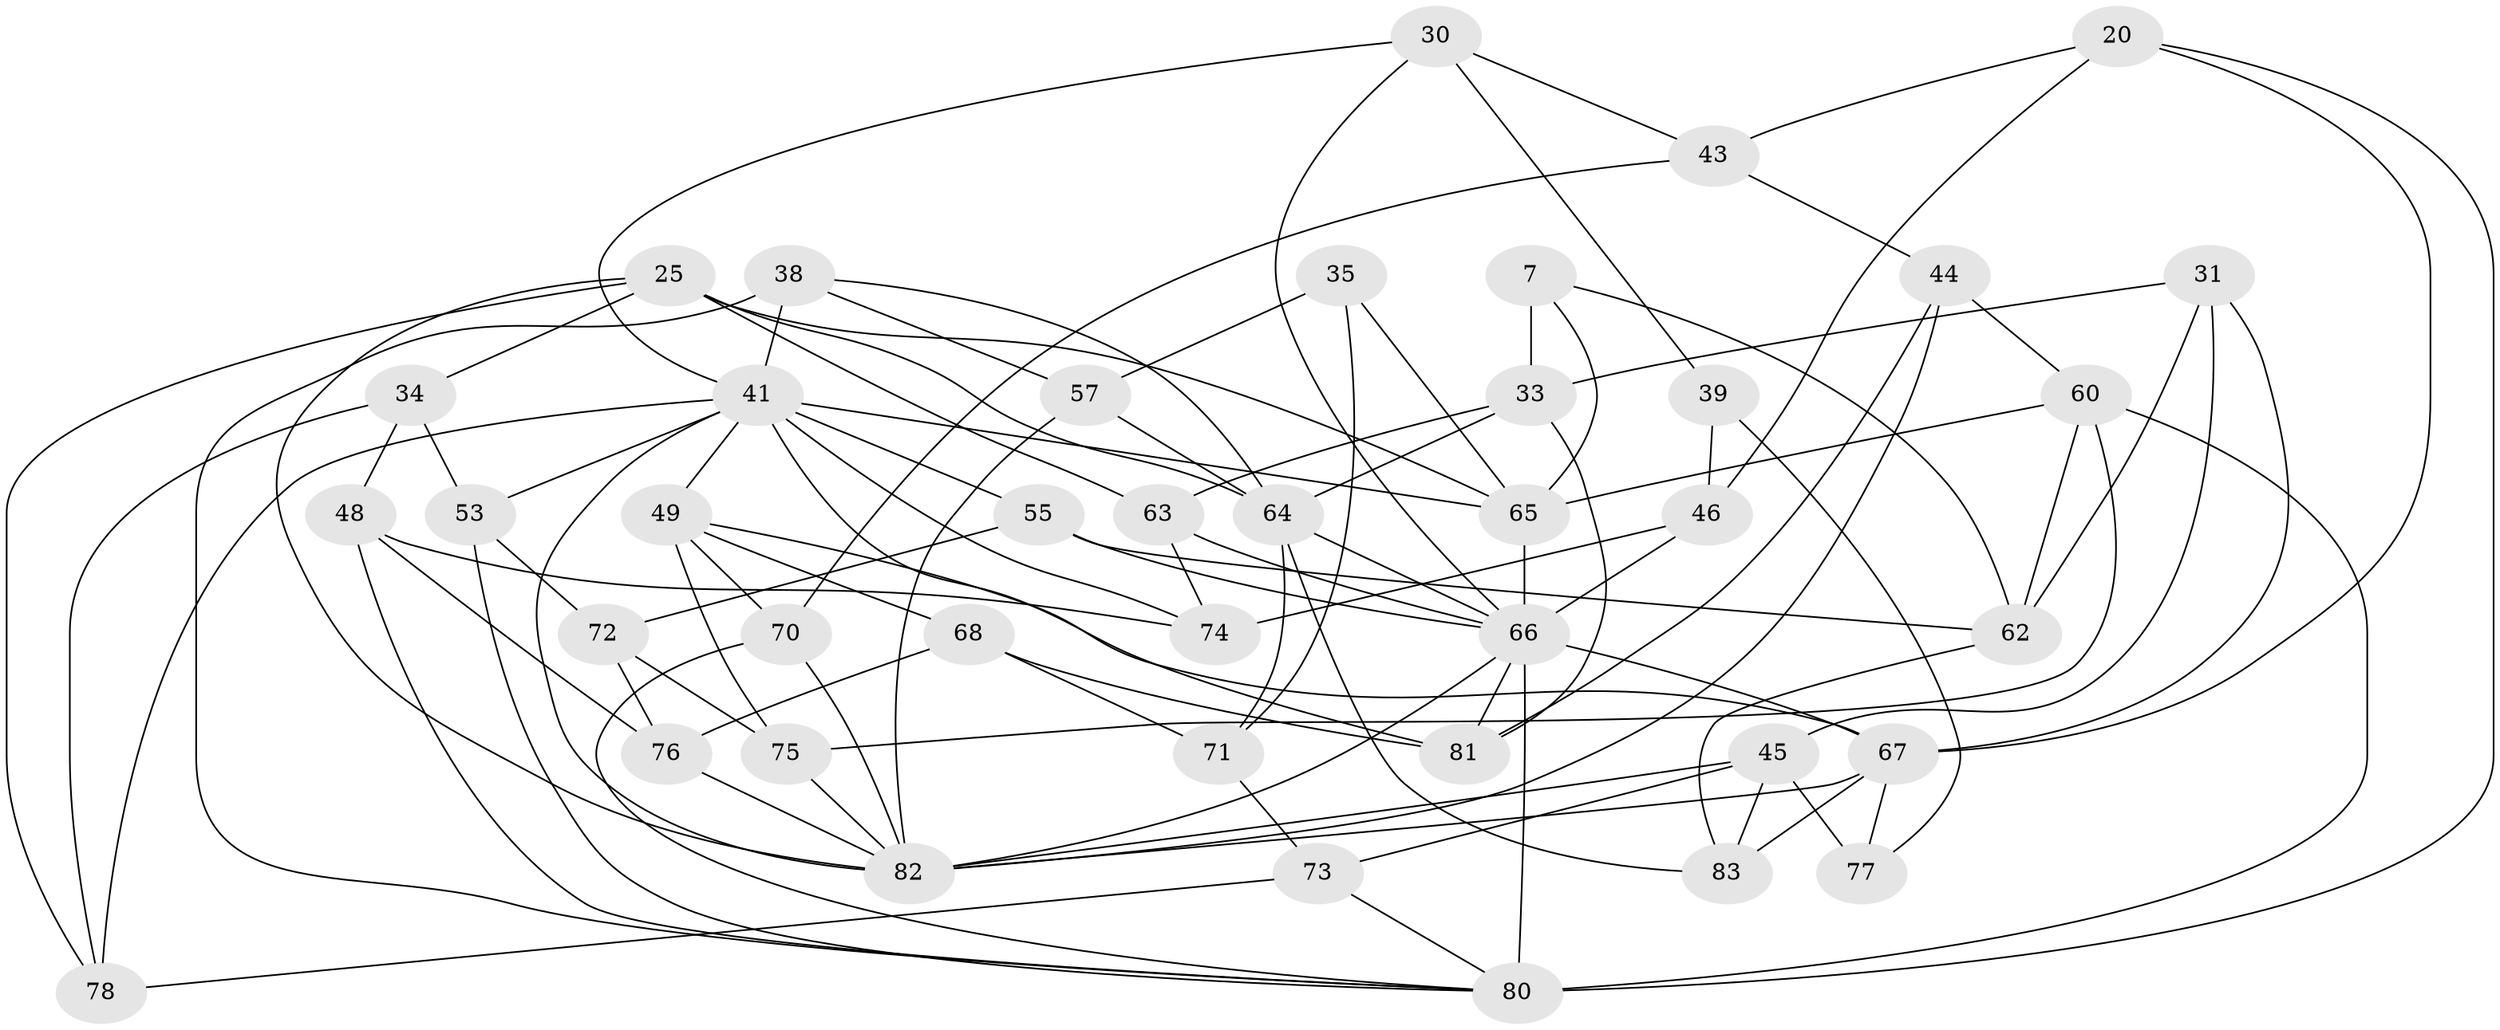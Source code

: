 // original degree distribution, {4: 1.0}
// Generated by graph-tools (version 1.1) at 2025/58/03/09/25 04:58:55]
// undirected, 41 vertices, 99 edges
graph export_dot {
graph [start="1"]
  node [color=gray90,style=filled];
  7;
  20;
  25 [super="+19"];
  30;
  31;
  33 [super="+5"];
  34;
  35;
  38 [super="+26"];
  39;
  41 [super="+6+13+12+17"];
  43;
  44;
  45 [super="+29"];
  46 [super="+8"];
  48;
  49 [super="+28"];
  53;
  55 [super="+24"];
  57 [super="+22"];
  60 [super="+42"];
  62 [super="+23"];
  63;
  64 [super="+1+36"];
  65 [super="+61"];
  66 [super="+18+40+27+58"];
  67 [super="+11+37+50"];
  68;
  70;
  71;
  72 [super="+69"];
  73;
  74;
  75;
  76 [super="+51"];
  77;
  78;
  80 [super="+3+4+15+54"];
  81 [super="+59"];
  82 [super="+9+14+79"];
  83 [super="+32"];
  7 -- 33 [weight=2];
  7 -- 62;
  7 -- 65;
  20 -- 46;
  20 -- 43;
  20 -- 80;
  20 -- 67;
  25 -- 63;
  25 -- 78;
  25 -- 82;
  25 -- 64;
  25 -- 34;
  25 -- 65;
  30 -- 43;
  30 -- 39;
  30 -- 41;
  30 -- 66;
  31 -- 45;
  31 -- 33;
  31 -- 62;
  31 -- 67;
  33 -- 63;
  33 -- 64;
  33 -- 81;
  34 -- 48;
  34 -- 78;
  34 -- 53;
  35 -- 57 [weight=2];
  35 -- 71;
  35 -- 65;
  38 -- 57;
  38 -- 80 [weight=2];
  38 -- 41 [weight=2];
  38 -- 64;
  39 -- 46 [weight=2];
  39 -- 77;
  41 -- 49;
  41 -- 81 [weight=3];
  41 -- 74;
  41 -- 78;
  41 -- 53;
  41 -- 55;
  41 -- 82;
  41 -- 65 [weight=2];
  43 -- 44;
  43 -- 70;
  44 -- 81;
  44 -- 82;
  44 -- 60;
  45 -- 73;
  45 -- 77 [weight=2];
  45 -- 83;
  45 -- 82;
  46 -- 66 [weight=2];
  46 -- 74;
  48 -- 74;
  48 -- 76;
  48 -- 80;
  49 -- 70;
  49 -- 67 [weight=2];
  49 -- 75;
  49 -- 68;
  53 -- 80;
  53 -- 72;
  55 -- 72 [weight=2];
  55 -- 62 [weight=2];
  55 -- 66;
  57 -- 64;
  57 -- 82 [weight=2];
  60 -- 65;
  60 -- 75;
  60 -- 80 [weight=2];
  60 -- 62;
  62 -- 83;
  63 -- 74;
  63 -- 66;
  64 -- 71;
  64 -- 83 [weight=2];
  64 -- 66;
  65 -- 66 [weight=2];
  66 -- 82;
  66 -- 80 [weight=3];
  66 -- 81 [weight=2];
  66 -- 67 [weight=2];
  67 -- 77;
  67 -- 83 [weight=2];
  67 -- 82;
  68 -- 71;
  68 -- 76;
  68 -- 81;
  70 -- 80;
  70 -- 82;
  71 -- 73;
  72 -- 76 [weight=2];
  72 -- 75;
  73 -- 78;
  73 -- 80;
  75 -- 82;
  76 -- 82 [weight=2];
}
